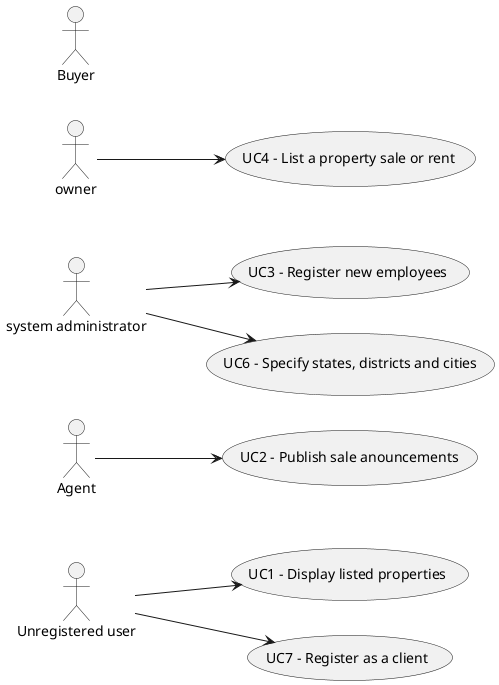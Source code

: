 @startuml
'skinparam monochrome true
skinparam packageStyle rectangle
'skinparam shadowing false

skinparam rectangle{
    BorderColor yellow
}

'title Use Case Diagram Example

left to right direction


    actor "Unregistered user" as user
    actor "Agent" as agente
    actor "system administrator" as administrator
    actor "owner" as owner
    actor "Buyer" as buyer






    usecase "UC1 - Display listed properties" as UC1
    usecase "UC2 - Publish sale anouncements" as UC2
    usecase "UC3 - Register new employees" as UC3
    usecase "UC4 - List a property sale or rent" as UC4
    usecase "UC6 - Specify states, districts and cities" as UC6
    usecase "UC7 - Register as a client" as UC7

    user --> UC1
    agente --> UC2
    administrator --> UC3
    owner --> UC4
    administrator --> UC6
    user --> UC7




@enduml